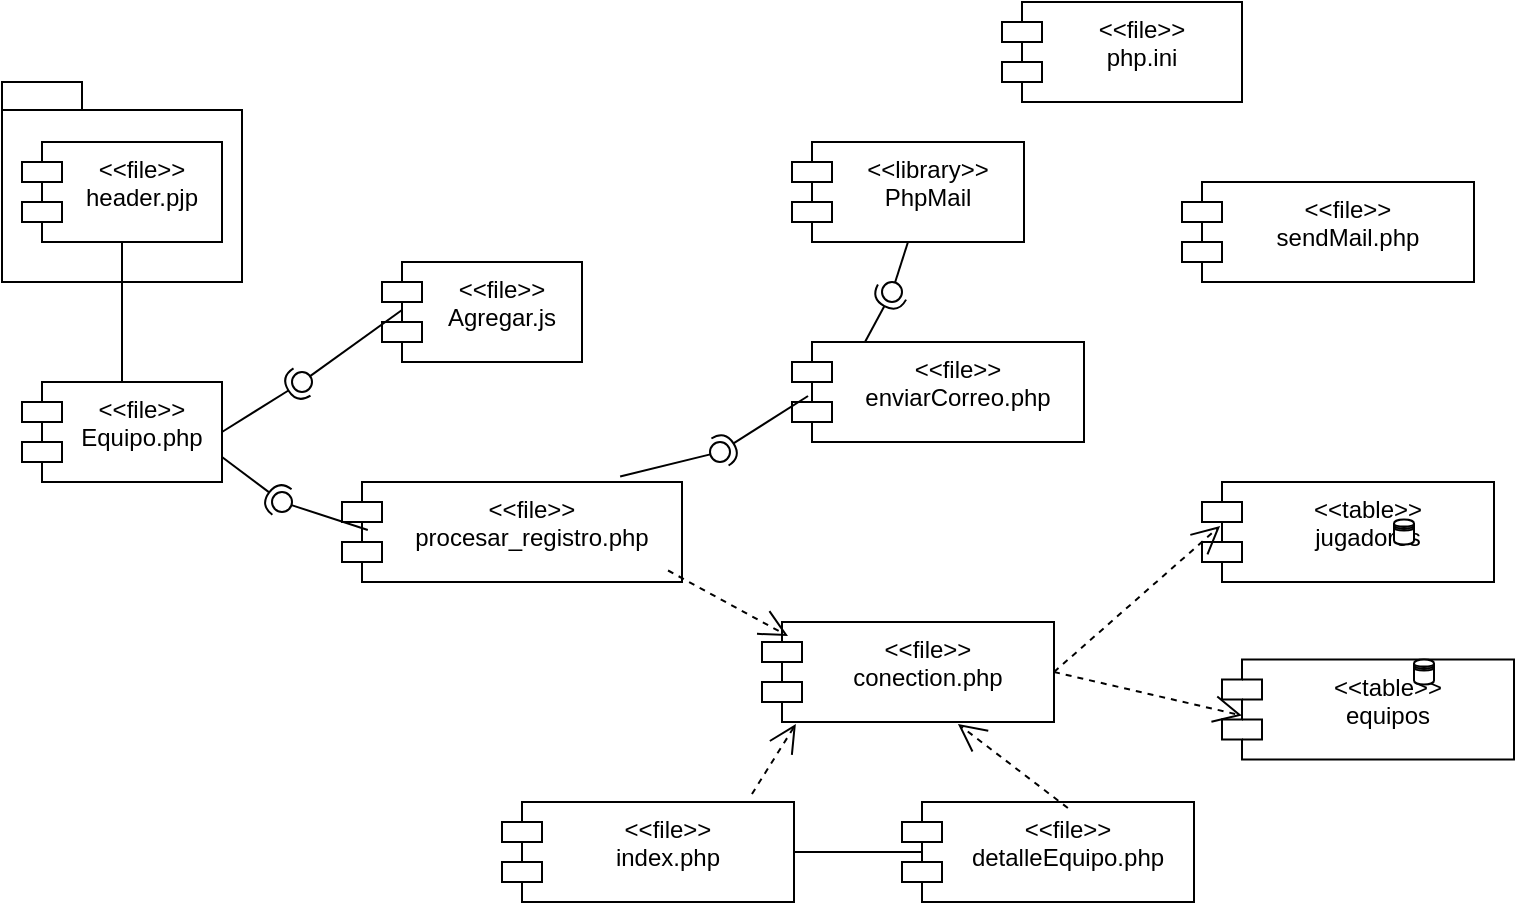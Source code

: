 <mxfile version="22.1.2" type="github">
  <diagram name="Página-1" id="AGlon7vXLh7kV010BHI9">
    <mxGraphModel dx="880" dy="468" grid="1" gridSize="10" guides="1" tooltips="1" connect="1" arrows="1" fold="1" page="1" pageScale="1" pageWidth="827" pageHeight="1169" math="0" shadow="0">
      <root>
        <mxCell id="0" />
        <mxCell id="1" parent="0" />
        <mxCell id="MELCGgleGmG68tQJ86Zz-1" value="" style="shape=folder;fontStyle=1;spacingTop=10;tabWidth=40;tabHeight=14;tabPosition=left;html=1;whiteSpace=wrap;" vertex="1" parent="1">
          <mxGeometry x="50" y="70" width="120" height="100" as="geometry" />
        </mxCell>
        <mxCell id="MELCGgleGmG68tQJ86Zz-2" value="&lt;font style=&quot;vertical-align: inherit;&quot;&gt;&lt;font style=&quot;vertical-align: inherit;&quot;&gt;&lt;font style=&quot;vertical-align: inherit;&quot;&gt;&lt;font style=&quot;vertical-align: inherit;&quot;&gt;&lt;font style=&quot;vertical-align: inherit;&quot;&gt;&lt;font style=&quot;vertical-align: inherit;&quot;&gt;&amp;lt;&amp;lt;file&amp;gt;&amp;gt; &lt;/font&gt;&lt;/font&gt;&lt;br&gt;&lt;font style=&quot;vertical-align: inherit;&quot;&gt;&lt;font style=&quot;vertical-align: inherit;&quot;&gt;Equipo.php&lt;/font&gt;&lt;/font&gt;&lt;br&gt;&lt;/font&gt;&lt;/font&gt;&lt;/font&gt;&lt;/font&gt;" style="shape=module;align=left;spacingLeft=20;align=center;verticalAlign=top;whiteSpace=wrap;html=1;" vertex="1" parent="1">
          <mxGeometry x="60" y="220" width="100" height="50" as="geometry" />
        </mxCell>
        <mxCell id="MELCGgleGmG68tQJ86Zz-7" style="edgeStyle=orthogonalEdgeStyle;rounded=0;orthogonalLoop=1;jettySize=auto;html=1;exitX=0.5;exitY=1;exitDx=0;exitDy=0;entryX=0.5;entryY=0;entryDx=0;entryDy=0;endArrow=none;endFill=0;" edge="1" parent="1" source="MELCGgleGmG68tQJ86Zz-3" target="MELCGgleGmG68tQJ86Zz-2">
          <mxGeometry relative="1" as="geometry" />
        </mxCell>
        <mxCell id="MELCGgleGmG68tQJ86Zz-3" value="&lt;font style=&quot;vertical-align: inherit;&quot;&gt;&lt;font style=&quot;vertical-align: inherit;&quot;&gt;&lt;font style=&quot;vertical-align: inherit;&quot;&gt;&lt;font style=&quot;vertical-align: inherit;&quot;&gt;&amp;lt;&amp;lt;file&amp;gt;&amp;gt;&lt;br&gt;header.pjp&lt;br&gt;&lt;/font&gt;&lt;/font&gt;&lt;/font&gt;&lt;/font&gt;" style="shape=module;align=left;spacingLeft=20;align=center;verticalAlign=top;whiteSpace=wrap;html=1;" vertex="1" parent="1">
          <mxGeometry x="60" y="100" width="100" height="50" as="geometry" />
        </mxCell>
        <mxCell id="MELCGgleGmG68tQJ86Zz-4" value="&lt;font style=&quot;vertical-align: inherit;&quot;&gt;&lt;font style=&quot;vertical-align: inherit;&quot;&gt;&lt;font style=&quot;vertical-align: inherit;&quot;&gt;&lt;font style=&quot;vertical-align: inherit;&quot;&gt;&lt;font style=&quot;vertical-align: inherit;&quot;&gt;&lt;font style=&quot;vertical-align: inherit;&quot;&gt;&lt;font style=&quot;vertical-align: inherit;&quot;&gt;&lt;font style=&quot;vertical-align: inherit;&quot;&gt;&lt;font style=&quot;vertical-align: inherit;&quot;&gt;&lt;font style=&quot;vertical-align: inherit;&quot;&gt;&amp;lt;&amp;lt;file&amp;gt;&amp;gt; &lt;/font&gt;&lt;/font&gt;&lt;/font&gt;&lt;/font&gt;&lt;/font&gt;&lt;/font&gt;&lt;br&gt;&lt;font style=&quot;vertical-align: inherit;&quot;&gt;&lt;font style=&quot;vertical-align: inherit;&quot;&gt;&lt;font style=&quot;vertical-align: inherit;&quot;&gt;&lt;font style=&quot;vertical-align: inherit;&quot;&gt;&lt;font style=&quot;vertical-align: inherit;&quot;&gt;&lt;font style=&quot;vertical-align: inherit;&quot;&gt;procesar_registro.php&lt;/font&gt;&lt;/font&gt;&lt;/font&gt;&lt;/font&gt;&lt;/font&gt;&lt;/font&gt;&lt;br&gt;&lt;/font&gt;&lt;/font&gt;&lt;/font&gt;&lt;/font&gt;" style="shape=module;align=left;spacingLeft=20;align=center;verticalAlign=top;whiteSpace=wrap;html=1;" vertex="1" parent="1">
          <mxGeometry x="220" y="270" width="170" height="50" as="geometry" />
        </mxCell>
        <mxCell id="MELCGgleGmG68tQJ86Zz-5" value="&lt;font style=&quot;vertical-align: inherit;&quot;&gt;&lt;font style=&quot;vertical-align: inherit;&quot;&gt;&lt;font style=&quot;vertical-align: inherit;&quot;&gt;&lt;font style=&quot;vertical-align: inherit;&quot;&gt;&lt;font style=&quot;vertical-align: inherit;&quot;&gt;&lt;font style=&quot;vertical-align: inherit;&quot;&gt;&amp;lt;&amp;lt;file&amp;gt;&amp;gt; &lt;/font&gt;&lt;/font&gt;&lt;br&gt;&lt;font style=&quot;vertical-align: inherit;&quot;&gt;&lt;font style=&quot;vertical-align: inherit;&quot;&gt;Agregar.js&lt;/font&gt;&lt;/font&gt;&lt;br&gt;&lt;/font&gt;&lt;/font&gt;&lt;/font&gt;&lt;/font&gt;" style="shape=module;align=left;spacingLeft=20;align=center;verticalAlign=top;whiteSpace=wrap;html=1;" vertex="1" parent="1">
          <mxGeometry x="240" y="160" width="100" height="50" as="geometry" />
        </mxCell>
        <mxCell id="MELCGgleGmG68tQJ86Zz-6" value="&lt;font style=&quot;vertical-align: inherit;&quot;&gt;&lt;font style=&quot;vertical-align: inherit;&quot;&gt;&lt;font style=&quot;vertical-align: inherit;&quot;&gt;&lt;font style=&quot;vertical-align: inherit;&quot;&gt;&lt;font style=&quot;vertical-align: inherit;&quot;&gt;&lt;font style=&quot;vertical-align: inherit;&quot;&gt;&lt;font style=&quot;vertical-align: inherit;&quot;&gt;&lt;font style=&quot;vertical-align: inherit;&quot;&gt;&lt;font style=&quot;vertical-align: inherit;&quot;&gt;&lt;font style=&quot;vertical-align: inherit;&quot;&gt;&lt;font style=&quot;vertical-align: inherit;&quot;&gt;&lt;font style=&quot;vertical-align: inherit;&quot;&gt;&amp;lt;&amp;lt;file&amp;gt;&amp;gt; &lt;/font&gt;&lt;/font&gt;&lt;/font&gt;&lt;/font&gt;&lt;/font&gt;&lt;/font&gt;&lt;/font&gt;&lt;/font&gt;&lt;br&gt;&lt;font style=&quot;vertical-align: inherit;&quot;&gt;&lt;font style=&quot;vertical-align: inherit;&quot;&gt;&lt;font style=&quot;vertical-align: inherit;&quot;&gt;&lt;font style=&quot;vertical-align: inherit;&quot;&gt;&lt;font style=&quot;vertical-align: inherit;&quot;&gt;&lt;font style=&quot;vertical-align: inherit;&quot;&gt;&lt;font style=&quot;vertical-align: inherit;&quot;&gt;&lt;font style=&quot;vertical-align: inherit;&quot;&gt;conection.php&lt;/font&gt;&lt;/font&gt;&lt;/font&gt;&lt;/font&gt;&lt;/font&gt;&lt;/font&gt;&lt;/font&gt;&lt;/font&gt;&lt;br&gt;&lt;/font&gt;&lt;/font&gt;&lt;/font&gt;&lt;/font&gt;" style="shape=module;align=left;spacingLeft=20;align=center;verticalAlign=top;whiteSpace=wrap;html=1;" vertex="1" parent="1">
          <mxGeometry x="430" y="340" width="146" height="50" as="geometry" />
        </mxCell>
        <mxCell id="MELCGgleGmG68tQJ86Zz-8" value="&lt;font style=&quot;vertical-align: inherit;&quot;&gt;&lt;font style=&quot;vertical-align: inherit;&quot;&gt;&lt;font style=&quot;vertical-align: inherit;&quot;&gt;&lt;font style=&quot;vertical-align: inherit;&quot;&gt;&lt;font style=&quot;vertical-align: inherit;&quot;&gt;&lt;font style=&quot;vertical-align: inherit;&quot;&gt;&lt;font style=&quot;vertical-align: inherit;&quot;&gt;&lt;font style=&quot;vertical-align: inherit;&quot;&gt;&lt;font style=&quot;vertical-align: inherit;&quot;&gt;&lt;font style=&quot;vertical-align: inherit;&quot;&gt;&amp;lt;&amp;lt;library&amp;gt;&amp;gt; &lt;/font&gt;&lt;/font&gt;&lt;/font&gt;&lt;/font&gt;&lt;/font&gt;&lt;/font&gt;&lt;br&gt;&lt;font style=&quot;vertical-align: inherit;&quot;&gt;&lt;font style=&quot;vertical-align: inherit;&quot;&gt;&lt;font style=&quot;vertical-align: inherit;&quot;&gt;&lt;font style=&quot;vertical-align: inherit;&quot;&gt;&lt;font style=&quot;vertical-align: inherit;&quot;&gt;&lt;font style=&quot;vertical-align: inherit;&quot;&gt;PhpMail&lt;/font&gt;&lt;/font&gt;&lt;/font&gt;&lt;/font&gt;&lt;/font&gt;&lt;/font&gt;&lt;br&gt;&lt;/font&gt;&lt;/font&gt;&lt;/font&gt;&lt;/font&gt;" style="shape=module;align=left;spacingLeft=20;align=center;verticalAlign=top;whiteSpace=wrap;html=1;" vertex="1" parent="1">
          <mxGeometry x="445" y="100" width="116" height="50" as="geometry" />
        </mxCell>
        <mxCell id="MELCGgleGmG68tQJ86Zz-9" value="&lt;font style=&quot;vertical-align: inherit;&quot;&gt;&lt;font style=&quot;vertical-align: inherit;&quot;&gt;&lt;font style=&quot;vertical-align: inherit;&quot;&gt;&lt;font style=&quot;vertical-align: inherit;&quot;&gt;&lt;font style=&quot;vertical-align: inherit;&quot;&gt;&lt;font style=&quot;vertical-align: inherit;&quot;&gt;&lt;font style=&quot;vertical-align: inherit;&quot;&gt;&lt;font style=&quot;vertical-align: inherit;&quot;&gt;&lt;font style=&quot;vertical-align: inherit;&quot;&gt;&lt;font style=&quot;vertical-align: inherit;&quot;&gt;&amp;lt;&amp;lt;file&amp;gt;&amp;gt; &lt;/font&gt;&lt;/font&gt;&lt;/font&gt;&lt;/font&gt;&lt;/font&gt;&lt;/font&gt;&lt;br&gt;&lt;font style=&quot;vertical-align: inherit;&quot;&gt;&lt;font style=&quot;vertical-align: inherit;&quot;&gt;&lt;font style=&quot;vertical-align: inherit;&quot;&gt;&lt;font style=&quot;vertical-align: inherit;&quot;&gt;&lt;font style=&quot;vertical-align: inherit;&quot;&gt;&lt;font style=&quot;vertical-align: inherit;&quot;&gt;sendMail.php&lt;/font&gt;&lt;/font&gt;&lt;/font&gt;&lt;/font&gt;&lt;/font&gt;&lt;/font&gt;&lt;br&gt;&lt;/font&gt;&lt;/font&gt;&lt;/font&gt;&lt;/font&gt;" style="shape=module;align=left;spacingLeft=20;align=center;verticalAlign=top;whiteSpace=wrap;html=1;" vertex="1" parent="1">
          <mxGeometry x="640" y="120" width="146" height="50" as="geometry" />
        </mxCell>
        <mxCell id="MELCGgleGmG68tQJ86Zz-10" value="&lt;font style=&quot;vertical-align: inherit;&quot;&gt;&lt;font style=&quot;vertical-align: inherit;&quot;&gt;&lt;font style=&quot;vertical-align: inherit;&quot;&gt;&lt;font style=&quot;vertical-align: inherit;&quot;&gt;&lt;font style=&quot;vertical-align: inherit;&quot;&gt;&lt;font style=&quot;vertical-align: inherit;&quot;&gt;&lt;font style=&quot;vertical-align: inherit;&quot;&gt;&lt;font style=&quot;vertical-align: inherit;&quot;&gt;&lt;font style=&quot;vertical-align: inherit;&quot;&gt;&lt;font style=&quot;vertical-align: inherit;&quot;&gt;&amp;lt;&amp;lt;file&amp;gt;&amp;gt; &lt;/font&gt;&lt;/font&gt;&lt;/font&gt;&lt;/font&gt;&lt;/font&gt;&lt;/font&gt;&lt;br&gt;&lt;font style=&quot;vertical-align: inherit;&quot;&gt;&lt;font style=&quot;vertical-align: inherit;&quot;&gt;&lt;font style=&quot;vertical-align: inherit;&quot;&gt;&lt;font style=&quot;vertical-align: inherit;&quot;&gt;&lt;font style=&quot;vertical-align: inherit;&quot;&gt;&lt;font style=&quot;vertical-align: inherit;&quot;&gt;php.ini&lt;/font&gt;&lt;/font&gt;&lt;/font&gt;&lt;/font&gt;&lt;/font&gt;&lt;/font&gt;&lt;br&gt;&lt;/font&gt;&lt;/font&gt;&lt;/font&gt;&lt;/font&gt;" style="shape=module;align=left;spacingLeft=20;align=center;verticalAlign=top;whiteSpace=wrap;html=1;" vertex="1" parent="1">
          <mxGeometry x="550" y="30" width="120" height="50" as="geometry" />
        </mxCell>
        <mxCell id="MELCGgleGmG68tQJ86Zz-11" value="&lt;font style=&quot;vertical-align: inherit;&quot;&gt;&lt;font style=&quot;vertical-align: inherit;&quot;&gt;&lt;font style=&quot;vertical-align: inherit;&quot;&gt;&lt;font style=&quot;vertical-align: inherit;&quot;&gt;&lt;font style=&quot;vertical-align: inherit;&quot;&gt;&lt;font style=&quot;vertical-align: inherit;&quot;&gt;&lt;font style=&quot;vertical-align: inherit;&quot;&gt;&lt;font style=&quot;vertical-align: inherit;&quot;&gt;&lt;font style=&quot;vertical-align: inherit;&quot;&gt;&lt;font style=&quot;vertical-align: inherit;&quot;&gt;&amp;lt;&amp;lt;table&amp;gt;&amp;gt; &lt;/font&gt;&lt;/font&gt;&lt;/font&gt;&lt;/font&gt;&lt;/font&gt;&lt;/font&gt;&lt;br&gt;jugadores&lt;br&gt;&lt;/font&gt;&lt;/font&gt;&lt;/font&gt;&lt;/font&gt;" style="shape=module;align=left;spacingLeft=20;align=center;verticalAlign=top;whiteSpace=wrap;html=1;" vertex="1" parent="1">
          <mxGeometry x="650" y="270" width="146" height="50" as="geometry" />
        </mxCell>
        <mxCell id="MELCGgleGmG68tQJ86Zz-12" value="&lt;font style=&quot;vertical-align: inherit;&quot;&gt;&lt;font style=&quot;vertical-align: inherit;&quot;&gt;&lt;font style=&quot;vertical-align: inherit;&quot;&gt;&lt;font style=&quot;vertical-align: inherit;&quot;&gt;&lt;font style=&quot;vertical-align: inherit;&quot;&gt;&lt;font style=&quot;vertical-align: inherit;&quot;&gt;&lt;font style=&quot;vertical-align: inherit;&quot;&gt;&lt;font style=&quot;vertical-align: inherit;&quot;&gt;&lt;font style=&quot;vertical-align: inherit;&quot;&gt;&lt;font style=&quot;vertical-align: inherit;&quot;&gt;&amp;lt;&amp;lt;table&amp;gt;&amp;gt; &lt;/font&gt;&lt;/font&gt;&lt;/font&gt;&lt;/font&gt;&lt;/font&gt;&lt;/font&gt;&lt;br&gt;equipos&lt;br&gt;&lt;/font&gt;&lt;/font&gt;&lt;/font&gt;&lt;/font&gt;" style="shape=module;align=left;spacingLeft=20;align=center;verticalAlign=top;whiteSpace=wrap;html=1;" vertex="1" parent="1">
          <mxGeometry x="660" y="358.75" width="146" height="50" as="geometry" />
        </mxCell>
        <mxCell id="MELCGgleGmG68tQJ86Zz-14" value="" style="shape=datastore;whiteSpace=wrap;html=1;" vertex="1" parent="1">
          <mxGeometry x="746" y="288.75" width="10" height="12.5" as="geometry" />
        </mxCell>
        <mxCell id="MELCGgleGmG68tQJ86Zz-15" value="" style="shape=datastore;whiteSpace=wrap;html=1;" vertex="1" parent="1">
          <mxGeometry x="756" y="358.75" width="10" height="12.5" as="geometry" />
        </mxCell>
        <mxCell id="MELCGgleGmG68tQJ86Zz-18" value="&lt;font style=&quot;vertical-align: inherit;&quot;&gt;&lt;font style=&quot;vertical-align: inherit;&quot;&gt;&lt;font style=&quot;vertical-align: inherit;&quot;&gt;&lt;font style=&quot;vertical-align: inherit;&quot;&gt;&lt;font style=&quot;vertical-align: inherit;&quot;&gt;&lt;font style=&quot;vertical-align: inherit;&quot;&gt;&lt;font style=&quot;vertical-align: inherit;&quot;&gt;&lt;font style=&quot;vertical-align: inherit;&quot;&gt;&lt;font style=&quot;vertical-align: inherit;&quot;&gt;&lt;font style=&quot;vertical-align: inherit;&quot;&gt;&amp;lt;&amp;lt;file&amp;gt;&amp;gt; &lt;/font&gt;&lt;/font&gt;&lt;/font&gt;&lt;/font&gt;&lt;/font&gt;&lt;/font&gt;&lt;br&gt;&lt;font style=&quot;vertical-align: inherit;&quot;&gt;&lt;font style=&quot;vertical-align: inherit;&quot;&gt;&lt;font style=&quot;vertical-align: inherit;&quot;&gt;&lt;font style=&quot;vertical-align: inherit;&quot;&gt;&lt;font style=&quot;vertical-align: inherit;&quot;&gt;&lt;font style=&quot;vertical-align: inherit;&quot;&gt;enviarCorreo.php&lt;/font&gt;&lt;/font&gt;&lt;/font&gt;&lt;/font&gt;&lt;/font&gt;&lt;/font&gt;&lt;br&gt;&lt;/font&gt;&lt;/font&gt;&lt;/font&gt;&lt;/font&gt;" style="shape=module;align=left;spacingLeft=20;align=center;verticalAlign=top;whiteSpace=wrap;html=1;" vertex="1" parent="1">
          <mxGeometry x="445" y="200" width="146" height="50" as="geometry" />
        </mxCell>
        <mxCell id="MELCGgleGmG68tQJ86Zz-19" value="&lt;font style=&quot;vertical-align: inherit;&quot;&gt;&lt;font style=&quot;vertical-align: inherit;&quot;&gt;&lt;font style=&quot;vertical-align: inherit;&quot;&gt;&lt;font style=&quot;vertical-align: inherit;&quot;&gt;&lt;font style=&quot;vertical-align: inherit;&quot;&gt;&lt;font style=&quot;vertical-align: inherit;&quot;&gt;&lt;font style=&quot;vertical-align: inherit;&quot;&gt;&lt;font style=&quot;vertical-align: inherit;&quot;&gt;&lt;font style=&quot;vertical-align: inherit;&quot;&gt;&lt;font style=&quot;vertical-align: inherit;&quot;&gt;&amp;lt;&amp;lt;file&amp;gt;&amp;gt; &lt;/font&gt;&lt;/font&gt;&lt;/font&gt;&lt;/font&gt;&lt;/font&gt;&lt;/font&gt;&lt;br&gt;&lt;font style=&quot;vertical-align: inherit;&quot;&gt;&lt;font style=&quot;vertical-align: inherit;&quot;&gt;&lt;font style=&quot;vertical-align: inherit;&quot;&gt;&lt;font style=&quot;vertical-align: inherit;&quot;&gt;&lt;font style=&quot;vertical-align: inherit;&quot;&gt;&lt;font style=&quot;vertical-align: inherit;&quot;&gt;index.php&lt;/font&gt;&lt;/font&gt;&lt;/font&gt;&lt;/font&gt;&lt;/font&gt;&lt;/font&gt;&lt;br&gt;&lt;/font&gt;&lt;/font&gt;&lt;/font&gt;&lt;/font&gt;" style="shape=module;align=left;spacingLeft=20;align=center;verticalAlign=top;whiteSpace=wrap;html=1;" vertex="1" parent="1">
          <mxGeometry x="300" y="430" width="146" height="50" as="geometry" />
        </mxCell>
        <mxCell id="MELCGgleGmG68tQJ86Zz-20" value="&lt;font style=&quot;vertical-align: inherit;&quot;&gt;&lt;font style=&quot;vertical-align: inherit;&quot;&gt;&lt;font style=&quot;vertical-align: inherit;&quot;&gt;&lt;font style=&quot;vertical-align: inherit;&quot;&gt;&lt;font style=&quot;vertical-align: inherit;&quot;&gt;&lt;font style=&quot;vertical-align: inherit;&quot;&gt;&lt;font style=&quot;vertical-align: inherit;&quot;&gt;&lt;font style=&quot;vertical-align: inherit;&quot;&gt;&lt;font style=&quot;vertical-align: inherit;&quot;&gt;&lt;font style=&quot;vertical-align: inherit;&quot;&gt;&amp;lt;&amp;lt;file&amp;gt;&amp;gt; &lt;/font&gt;&lt;/font&gt;&lt;/font&gt;&lt;/font&gt;&lt;/font&gt;&lt;/font&gt;&lt;br&gt;&lt;font style=&quot;vertical-align: inherit;&quot;&gt;&lt;font style=&quot;vertical-align: inherit;&quot;&gt;&lt;font style=&quot;vertical-align: inherit;&quot;&gt;&lt;font style=&quot;vertical-align: inherit;&quot;&gt;&lt;font style=&quot;vertical-align: inherit;&quot;&gt;&lt;font style=&quot;vertical-align: inherit;&quot;&gt;detalleEquipo.php&lt;/font&gt;&lt;/font&gt;&lt;/font&gt;&lt;/font&gt;&lt;/font&gt;&lt;/font&gt;&lt;br&gt;&lt;/font&gt;&lt;/font&gt;&lt;/font&gt;&lt;/font&gt;" style="shape=module;align=left;spacingLeft=20;align=center;verticalAlign=top;whiteSpace=wrap;html=1;" vertex="1" parent="1">
          <mxGeometry x="500" y="430" width="146" height="50" as="geometry" />
        </mxCell>
        <mxCell id="MELCGgleGmG68tQJ86Zz-27" value="" style="rounded=0;orthogonalLoop=1;jettySize=auto;html=1;endArrow=halfCircle;endFill=0;endSize=6;strokeWidth=1;sketch=0;exitX=1;exitY=0.5;exitDx=0;exitDy=0;" edge="1" parent="1" source="MELCGgleGmG68tQJ86Zz-2">
          <mxGeometry relative="1" as="geometry">
            <mxPoint x="210" y="195" as="sourcePoint" />
            <mxPoint x="200" y="220" as="targetPoint" />
          </mxGeometry>
        </mxCell>
        <mxCell id="MELCGgleGmG68tQJ86Zz-28" value="" style="rounded=0;orthogonalLoop=1;jettySize=auto;html=1;endArrow=oval;endFill=0;sketch=0;sourcePerimeterSpacing=0;targetPerimeterSpacing=0;endSize=10;exitX=0.1;exitY=0.48;exitDx=0;exitDy=0;exitPerimeter=0;" edge="1" parent="1" source="MELCGgleGmG68tQJ86Zz-5">
          <mxGeometry relative="1" as="geometry">
            <mxPoint x="170" y="195" as="sourcePoint" />
            <mxPoint x="200" y="220" as="targetPoint" />
          </mxGeometry>
        </mxCell>
        <mxCell id="MELCGgleGmG68tQJ86Zz-29" value="" style="ellipse;whiteSpace=wrap;html=1;align=center;aspect=fixed;fillColor=none;strokeColor=none;resizable=0;perimeter=centerPerimeter;rotatable=0;allowArrows=0;points=[];outlineConnect=1;" vertex="1" parent="1">
          <mxGeometry x="185" y="190" width="10" height="10" as="geometry" />
        </mxCell>
        <mxCell id="MELCGgleGmG68tQJ86Zz-30" value="" style="rounded=0;orthogonalLoop=1;jettySize=auto;html=1;endArrow=halfCircle;endFill=0;endSize=6;strokeWidth=1;sketch=0;exitX=1;exitY=0.75;exitDx=0;exitDy=0;" edge="1" parent="1" source="MELCGgleGmG68tQJ86Zz-2">
          <mxGeometry relative="1" as="geometry">
            <mxPoint x="185" y="315" as="sourcePoint" />
            <mxPoint x="190" y="280" as="targetPoint" />
          </mxGeometry>
        </mxCell>
        <mxCell id="MELCGgleGmG68tQJ86Zz-31" value="" style="rounded=0;orthogonalLoop=1;jettySize=auto;html=1;endArrow=oval;endFill=0;sketch=0;sourcePerimeterSpacing=0;targetPerimeterSpacing=0;endSize=10;exitX=0.076;exitY=0.48;exitDx=0;exitDy=0;exitPerimeter=0;" edge="1" parent="1" source="MELCGgleGmG68tQJ86Zz-4">
          <mxGeometry relative="1" as="geometry">
            <mxPoint x="145" y="315" as="sourcePoint" />
            <mxPoint x="190" y="280" as="targetPoint" />
          </mxGeometry>
        </mxCell>
        <mxCell id="MELCGgleGmG68tQJ86Zz-32" value="" style="ellipse;whiteSpace=wrap;html=1;align=center;aspect=fixed;fillColor=none;strokeColor=none;resizable=0;perimeter=centerPerimeter;rotatable=0;allowArrows=0;points=[];outlineConnect=1;" vertex="1" parent="1">
          <mxGeometry x="160" y="310" width="10" height="10" as="geometry" />
        </mxCell>
        <mxCell id="MELCGgleGmG68tQJ86Zz-36" value="" style="rounded=0;orthogonalLoop=1;jettySize=auto;html=1;endArrow=halfCircle;endFill=0;endSize=6;strokeWidth=1;sketch=0;exitX=0.055;exitY=0.54;exitDx=0;exitDy=0;exitPerimeter=0;" edge="1" target="MELCGgleGmG68tQJ86Zz-38" parent="1" source="MELCGgleGmG68tQJ86Zz-18">
          <mxGeometry relative="1" as="geometry">
            <mxPoint x="414" y="235" as="sourcePoint" />
          </mxGeometry>
        </mxCell>
        <mxCell id="MELCGgleGmG68tQJ86Zz-37" value="" style="rounded=0;orthogonalLoop=1;jettySize=auto;html=1;endArrow=oval;endFill=0;sketch=0;sourcePerimeterSpacing=0;targetPerimeterSpacing=0;endSize=10;exitX=0.818;exitY=-0.055;exitDx=0;exitDy=0;exitPerimeter=0;" edge="1" target="MELCGgleGmG68tQJ86Zz-38" parent="1" source="MELCGgleGmG68tQJ86Zz-4">
          <mxGeometry relative="1" as="geometry">
            <mxPoint x="374" y="235" as="sourcePoint" />
          </mxGeometry>
        </mxCell>
        <mxCell id="MELCGgleGmG68tQJ86Zz-38" value="" style="ellipse;whiteSpace=wrap;html=1;align=center;aspect=fixed;fillColor=none;strokeColor=none;resizable=0;perimeter=centerPerimeter;rotatable=0;allowArrows=0;points=[];outlineConnect=1;" vertex="1" parent="1">
          <mxGeometry x="404" y="250" width="10" height="10" as="geometry" />
        </mxCell>
        <mxCell id="MELCGgleGmG68tQJ86Zz-39" value="" style="rounded=0;orthogonalLoop=1;jettySize=auto;html=1;endArrow=halfCircle;endFill=0;endSize=6;strokeWidth=1;sketch=0;exitX=0.25;exitY=0;exitDx=0;exitDy=0;" edge="1" target="MELCGgleGmG68tQJ86Zz-41" parent="1" source="MELCGgleGmG68tQJ86Zz-18">
          <mxGeometry relative="1" as="geometry">
            <mxPoint x="445" y="175" as="sourcePoint" />
          </mxGeometry>
        </mxCell>
        <mxCell id="MELCGgleGmG68tQJ86Zz-40" value="" style="rounded=0;orthogonalLoop=1;jettySize=auto;html=1;endArrow=oval;endFill=0;sketch=0;sourcePerimeterSpacing=0;targetPerimeterSpacing=0;endSize=10;exitX=0.5;exitY=1;exitDx=0;exitDy=0;" edge="1" target="MELCGgleGmG68tQJ86Zz-41" parent="1" source="MELCGgleGmG68tQJ86Zz-8">
          <mxGeometry relative="1" as="geometry">
            <mxPoint x="405" y="175" as="sourcePoint" />
          </mxGeometry>
        </mxCell>
        <mxCell id="MELCGgleGmG68tQJ86Zz-41" value="" style="ellipse;whiteSpace=wrap;html=1;align=center;aspect=fixed;fillColor=none;strokeColor=none;resizable=0;perimeter=centerPerimeter;rotatable=0;allowArrows=0;points=[];outlineConnect=1;" vertex="1" parent="1">
          <mxGeometry x="490" y="170" width="10" height="10" as="geometry" />
        </mxCell>
        <mxCell id="MELCGgleGmG68tQJ86Zz-42" style="edgeStyle=orthogonalEdgeStyle;rounded=0;orthogonalLoop=1;jettySize=auto;html=1;exitX=1;exitY=0.5;exitDx=0;exitDy=0;entryX=0.068;entryY=0.5;entryDx=0;entryDy=0;entryPerimeter=0;endArrow=none;endFill=0;" edge="1" parent="1" source="MELCGgleGmG68tQJ86Zz-19" target="MELCGgleGmG68tQJ86Zz-20">
          <mxGeometry relative="1" as="geometry" />
        </mxCell>
        <mxCell id="MELCGgleGmG68tQJ86Zz-43" value="" style="endArrow=open;endSize=12;dashed=1;html=1;rounded=0;entryX=0.116;entryY=1.02;entryDx=0;entryDy=0;entryPerimeter=0;exitX=0.856;exitY=-0.08;exitDx=0;exitDy=0;exitPerimeter=0;" edge="1" parent="1" source="MELCGgleGmG68tQJ86Zz-19" target="MELCGgleGmG68tQJ86Zz-6">
          <mxGeometry width="160" relative="1" as="geometry">
            <mxPoint x="130" y="410" as="sourcePoint" />
            <mxPoint x="290" y="410" as="targetPoint" />
          </mxGeometry>
        </mxCell>
        <mxCell id="MELCGgleGmG68tQJ86Zz-44" value="" style="endArrow=open;endSize=12;dashed=1;html=1;rounded=0;entryX=0.671;entryY=1.02;entryDx=0;entryDy=0;entryPerimeter=0;exitX=0.568;exitY=0.06;exitDx=0;exitDy=0;exitPerimeter=0;" edge="1" parent="1" source="MELCGgleGmG68tQJ86Zz-20" target="MELCGgleGmG68tQJ86Zz-6">
          <mxGeometry width="160" relative="1" as="geometry">
            <mxPoint x="435" y="436" as="sourcePoint" />
            <mxPoint x="457" y="401" as="targetPoint" />
          </mxGeometry>
        </mxCell>
        <mxCell id="MELCGgleGmG68tQJ86Zz-45" value="" style="endArrow=open;endSize=12;dashed=1;html=1;rounded=0;entryX=0.062;entryY=0.44;entryDx=0;entryDy=0;entryPerimeter=0;exitX=1;exitY=0.5;exitDx=0;exitDy=0;" edge="1" parent="1" source="MELCGgleGmG68tQJ86Zz-6" target="MELCGgleGmG68tQJ86Zz-11">
          <mxGeometry width="160" relative="1" as="geometry">
            <mxPoint x="445" y="446" as="sourcePoint" />
            <mxPoint x="467" y="411" as="targetPoint" />
          </mxGeometry>
        </mxCell>
        <mxCell id="MELCGgleGmG68tQJ86Zz-46" value="" style="endArrow=open;endSize=12;dashed=1;html=1;rounded=0;entryX=0.068;entryY=0.56;entryDx=0;entryDy=0;entryPerimeter=0;exitX=1;exitY=0.5;exitDx=0;exitDy=0;" edge="1" parent="1" source="MELCGgleGmG68tQJ86Zz-6" target="MELCGgleGmG68tQJ86Zz-12">
          <mxGeometry width="160" relative="1" as="geometry">
            <mxPoint x="455" y="456" as="sourcePoint" />
            <mxPoint x="477" y="421" as="targetPoint" />
          </mxGeometry>
        </mxCell>
        <mxCell id="MELCGgleGmG68tQJ86Zz-47" value="" style="endArrow=open;endSize=12;dashed=1;html=1;rounded=0;entryX=0.089;entryY=0.14;entryDx=0;entryDy=0;entryPerimeter=0;exitX=0.959;exitY=0.885;exitDx=0;exitDy=0;exitPerimeter=0;" edge="1" parent="1" source="MELCGgleGmG68tQJ86Zz-4" target="MELCGgleGmG68tQJ86Zz-6">
          <mxGeometry width="160" relative="1" as="geometry">
            <mxPoint x="465" y="466" as="sourcePoint" />
            <mxPoint x="487" y="431" as="targetPoint" />
          </mxGeometry>
        </mxCell>
      </root>
    </mxGraphModel>
  </diagram>
</mxfile>
